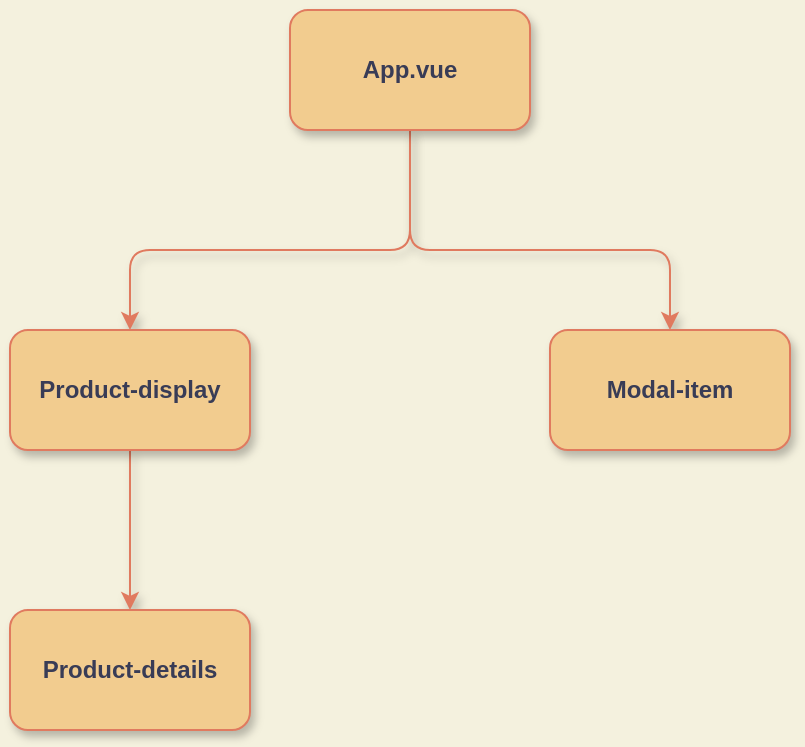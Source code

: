 <mxfile version="20.3.0" type="device"><diagram id="bwRrpjnzj_qZPXEB6laD" name="Page-1"><mxGraphModel dx="1038" dy="641" grid="0" gridSize="10" guides="1" tooltips="1" connect="1" arrows="1" fold="1" page="0" pageScale="1" pageWidth="850" pageHeight="1100" background="#F4F1DE" math="0" shadow="0"><root><mxCell id="0"/><mxCell id="1" parent="0"/><mxCell id="m8T6gWhJL5yVQPUTiry4-5" style="edgeStyle=orthogonalEdgeStyle;rounded=1;orthogonalLoop=1;jettySize=auto;html=1;strokeColor=#E07A5F;fontColor=#393C56;fillColor=#F2CC8F;shadow=1;sketch=0;" edge="1" parent="1" source="m8T6gWhJL5yVQPUTiry4-2" target="m8T6gWhJL5yVQPUTiry4-3"><mxGeometry relative="1" as="geometry"><Array as="points"><mxPoint x="420" y="200"/><mxPoint x="280" y="200"/></Array></mxGeometry></mxCell><mxCell id="m8T6gWhJL5yVQPUTiry4-6" style="edgeStyle=orthogonalEdgeStyle;rounded=1;orthogonalLoop=1;jettySize=auto;html=1;strokeColor=#E07A5F;fontColor=#393C56;fillColor=#F2CC8F;shadow=1;sketch=0;" edge="1" parent="1" source="m8T6gWhJL5yVQPUTiry4-2" target="m8T6gWhJL5yVQPUTiry4-4"><mxGeometry relative="1" as="geometry"><Array as="points"><mxPoint x="420" y="200"/><mxPoint x="550" y="200"/></Array></mxGeometry></mxCell><mxCell id="m8T6gWhJL5yVQPUTiry4-2" value="&lt;b&gt;App.vue&lt;/b&gt;" style="rounded=1;whiteSpace=wrap;html=1;fillColor=#F2CC8F;strokeColor=#E07A5F;fontColor=#393C56;shadow=1;sketch=0;" vertex="1" parent="1"><mxGeometry x="360" y="80" width="120" height="60" as="geometry"/></mxCell><mxCell id="m8T6gWhJL5yVQPUTiry4-8" value="" style="edgeStyle=orthogonalEdgeStyle;rounded=1;orthogonalLoop=1;jettySize=auto;html=1;strokeColor=#E07A5F;fontColor=#393C56;fillColor=#F2CC8F;shadow=1;sketch=0;" edge="1" parent="1" source="m8T6gWhJL5yVQPUTiry4-3" target="m8T6gWhJL5yVQPUTiry4-7"><mxGeometry relative="1" as="geometry"/></mxCell><mxCell id="m8T6gWhJL5yVQPUTiry4-3" value="&lt;b&gt;Product-display&lt;/b&gt;" style="rounded=1;whiteSpace=wrap;html=1;fillColor=#F2CC8F;strokeColor=#E07A5F;fontColor=#393C56;shadow=1;sketch=0;" vertex="1" parent="1"><mxGeometry x="220" y="240" width="120" height="60" as="geometry"/></mxCell><mxCell id="m8T6gWhJL5yVQPUTiry4-4" value="&lt;b&gt;Modal-item&lt;/b&gt;" style="rounded=1;whiteSpace=wrap;html=1;fillColor=#F2CC8F;strokeColor=#E07A5F;fontColor=#393C56;shadow=1;sketch=0;" vertex="1" parent="1"><mxGeometry x="490" y="240" width="120" height="60" as="geometry"/></mxCell><mxCell id="m8T6gWhJL5yVQPUTiry4-7" value="&lt;b&gt;Product-details&lt;/b&gt;" style="rounded=1;whiteSpace=wrap;html=1;fillColor=#F2CC8F;strokeColor=#E07A5F;fontColor=#393C56;shadow=1;sketch=0;" vertex="1" parent="1"><mxGeometry x="220" y="380" width="120" height="60" as="geometry"/></mxCell></root></mxGraphModel></diagram></mxfile>
